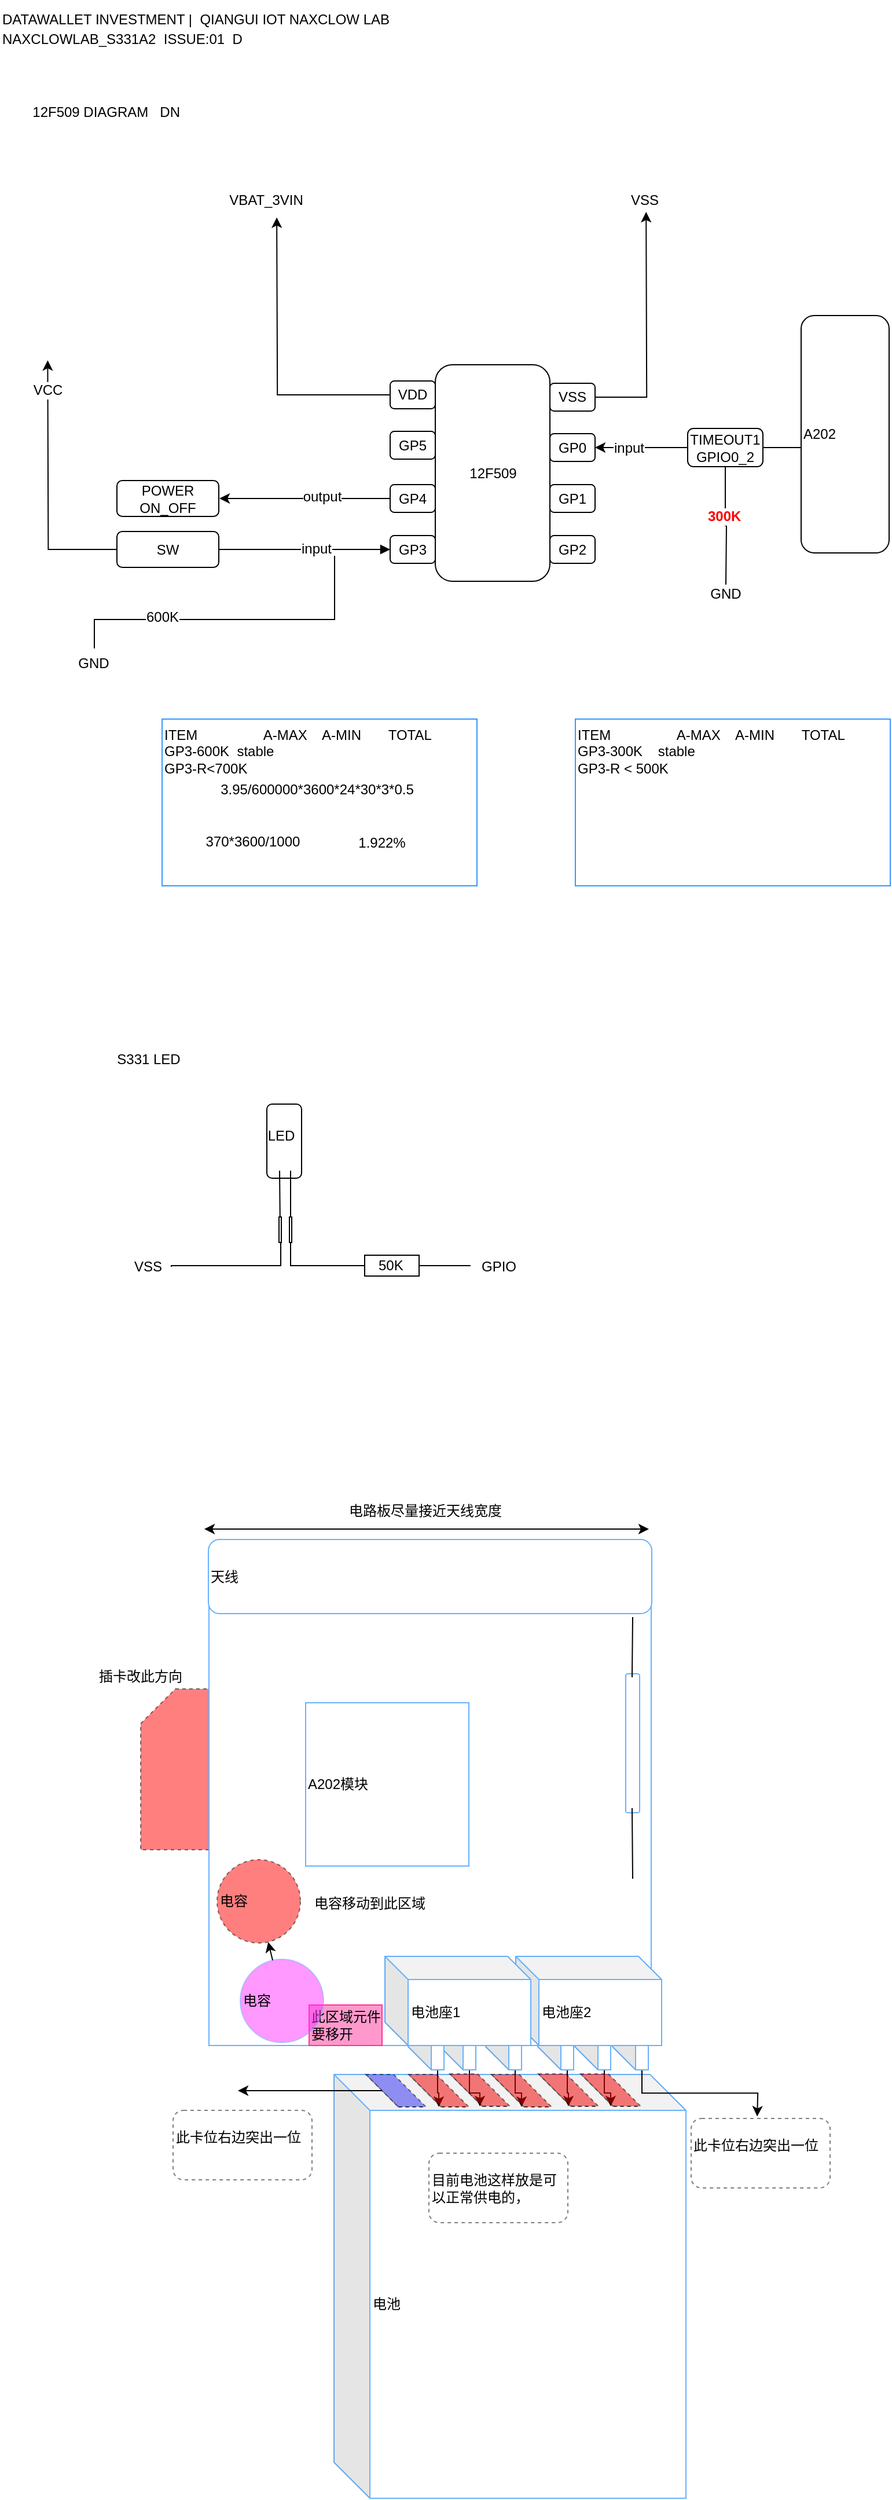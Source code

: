 <mxfile version="10.6.5" type="github"><diagram id="NPV2oDqq05w-u9intcN8" name="12f509diagramblock"><mxGraphModel dx="2170" dy="1278" grid="0" gridSize="10" guides="1" tooltips="1" connect="1" arrows="1" fold="1" page="1" pageScale="1" pageWidth="827" pageHeight="2400" math="0" shadow="0"><root><mxCell id="0"/><mxCell id="1" parent="0"/><mxCell id="7EI73FPIn31tIyxDaneZ-109" value="" style="shape=card;whiteSpace=wrap;html=1;dashed=1;strokeColor=#000000;fillColor=#FF0000;opacity=50;align=left;" parent="1" vertex="1"><mxGeometry x="138.5" y="1465.5" width="80" height="139" as="geometry"/></mxCell><mxCell id="7EI73FPIn31tIyxDaneZ-85" value="电池" style="shape=cube;whiteSpace=wrap;html=1;boundedLbl=1;backgroundOutline=1;darkOpacity=0.05;darkOpacity2=0.1;strokeColor=#66B2FF;fillColor=#FFFFFF;align=left;size=31;" parent="1" vertex="1"><mxGeometry x="305.5" y="1798.5" width="304" height="366" as="geometry"/></mxCell><mxCell id="7EI73FPIn31tIyxDaneZ-122" style="edgeStyle=orthogonalEdgeStyle;rounded=0;orthogonalLoop=1;jettySize=auto;html=1;exitX=0;exitY=0;exitDx=25.5;exitDy=42;exitPerimeter=0;" parent="1" source="7EI73FPIn31tIyxDaneZ-100" target="7EI73FPIn31tIyxDaneZ-115" edge="1"><mxGeometry relative="1" as="geometry"/></mxCell><mxCell id="7EI73FPIn31tIyxDaneZ-100" value="" style="shape=cube;whiteSpace=wrap;html=1;boundedLbl=1;backgroundOutline=1;darkOpacity=0.05;darkOpacity2=0.1;strokeColor=#66B2FF;fillColor=#FFFFFF;align=left;" parent="1" vertex="1"><mxGeometry x="436.5" y="1752.5" width="31" height="42" as="geometry"/></mxCell><mxCell id="7EI73FPIn31tIyxDaneZ-123" style="edgeStyle=orthogonalEdgeStyle;rounded=0;orthogonalLoop=1;jettySize=auto;html=1;exitX=0;exitY=0;exitDx=25.5;exitDy=42;exitPerimeter=0;" parent="1" source="7EI73FPIn31tIyxDaneZ-98" target="7EI73FPIn31tIyxDaneZ-116" edge="1"><mxGeometry relative="1" as="geometry"/></mxCell><mxCell id="7EI73FPIn31tIyxDaneZ-98" value="" style="shape=cube;whiteSpace=wrap;html=1;boundedLbl=1;backgroundOutline=1;darkOpacity=0.05;darkOpacity2=0.1;strokeColor=#66B2FF;fillColor=#FFFFFF;align=left;" parent="1" vertex="1"><mxGeometry x="397" y="1752.5" width="31" height="42" as="geometry"/></mxCell><mxCell id="7EI73FPIn31tIyxDaneZ-124" style="edgeStyle=orthogonalEdgeStyle;rounded=0;orthogonalLoop=1;jettySize=auto;html=1;exitX=0;exitY=0;exitDx=25.5;exitDy=42;exitPerimeter=0;" parent="1" source="7EI73FPIn31tIyxDaneZ-97" target="7EI73FPIn31tIyxDaneZ-117" edge="1"><mxGeometry relative="1" as="geometry"/></mxCell><mxCell id="7EI73FPIn31tIyxDaneZ-97" value="" style="shape=cube;whiteSpace=wrap;html=1;boundedLbl=1;backgroundOutline=1;darkOpacity=0.05;darkOpacity2=0.1;strokeColor=#66B2FF;fillColor=#FFFFFF;align=left;" parent="1" vertex="1"><mxGeometry x="369.5" y="1752.5" width="31" height="42" as="geometry"/></mxCell><mxCell id="7EI73FPIn31tIyxDaneZ-125" style="edgeStyle=orthogonalEdgeStyle;rounded=0;orthogonalLoop=1;jettySize=auto;html=1;exitX=0;exitY=0;exitDx=25.5;exitDy=42;exitPerimeter=0;" parent="1" source="7EI73FPIn31tIyxDaneZ-101" edge="1"><mxGeometry relative="1" as="geometry"><mxPoint x="671.071" y="1834.786" as="targetPoint"/></mxGeometry></mxCell><mxCell id="7EI73FPIn31tIyxDaneZ-101" value="" style="shape=cube;whiteSpace=wrap;html=1;boundedLbl=1;backgroundOutline=1;darkOpacity=0.05;darkOpacity2=0.1;strokeColor=#66B2FF;fillColor=#FFFFFF;align=left;" parent="1" vertex="1"><mxGeometry x="546" y="1752.5" width="31" height="42" as="geometry"/></mxCell><mxCell id="7EI73FPIn31tIyxDaneZ-120" style="edgeStyle=orthogonalEdgeStyle;rounded=0;orthogonalLoop=1;jettySize=auto;html=1;exitX=0;exitY=0;exitDx=25.5;exitDy=42;exitPerimeter=0;" parent="1" source="7EI73FPIn31tIyxDaneZ-102" target="7EI73FPIn31tIyxDaneZ-113" edge="1"><mxGeometry relative="1" as="geometry"/></mxCell><mxCell id="7EI73FPIn31tIyxDaneZ-102" value="" style="shape=cube;whiteSpace=wrap;html=1;boundedLbl=1;backgroundOutline=1;darkOpacity=0.05;darkOpacity2=0.1;strokeColor=#66B2FF;fillColor=#FFFFFF;align=left;" parent="1" vertex="1"><mxGeometry x="513.5" y="1752.5" width="31" height="42" as="geometry"/></mxCell><mxCell id="7EI73FPIn31tIyxDaneZ-121" style="edgeStyle=orthogonalEdgeStyle;rounded=0;orthogonalLoop=1;jettySize=auto;html=1;exitX=0;exitY=0;exitDx=25.5;exitDy=42;exitPerimeter=0;" parent="1" source="7EI73FPIn31tIyxDaneZ-103" target="7EI73FPIn31tIyxDaneZ-114" edge="1"><mxGeometry relative="1" as="geometry"/></mxCell><mxCell id="7EI73FPIn31tIyxDaneZ-103" value="" style="shape=cube;whiteSpace=wrap;html=1;boundedLbl=1;backgroundOutline=1;darkOpacity=0.05;darkOpacity2=0.1;strokeColor=#66B2FF;fillColor=#FFFFFF;align=left;" parent="1" vertex="1"><mxGeometry x="481.5" y="1752.5" width="31" height="42" as="geometry"/></mxCell><mxCell id="7EI73FPIn31tIyxDaneZ-82" value="" style="whiteSpace=wrap;html=1;aspect=fixed;strokeColor=#66B2FF;fillColor=#FFFFFF;align=left;" parent="1" vertex="1"><mxGeometry x="197.5" y="1391.5" width="382" height="382" as="geometry"/></mxCell><mxCell id="7EI73FPIn31tIyxDaneZ-94" value="此区域元件要移开" style="rounded=0;whiteSpace=wrap;html=1;strokeColor=#FF3399;fillColor=#FF99CC;align=left;" parent="1" vertex="1"><mxGeometry x="284" y="1738.5" width="63" height="35" as="geometry"/></mxCell><mxCell id="5WTXFJCiFJjkUuX3-Zvz-34" value="DATAWALLET INVESTMENT |&amp;nbsp; QIANGUI IOT NAXCLOW LAB" style="text;html=1;strokeColor=none;fillColor=none;align=left;verticalAlign=middle;whiteSpace=wrap;rounded=0;fontColor=#000000;" parent="1" vertex="1"><mxGeometry x="17" y="7.5" width="396" height="32" as="geometry"/></mxCell><mxCell id="5WTXFJCiFJjkUuX3-Zvz-35" value="NAXCLOWLAB_S331A2&amp;nbsp; ISSUE:01&amp;nbsp; D" style="text;html=1;strokeColor=none;fillColor=none;align=left;verticalAlign=middle;whiteSpace=wrap;rounded=0;fontColor=#000000;" parent="1" vertex="1"><mxGeometry x="17" y="31.5" width="389" height="19" as="geometry"/></mxCell><mxCell id="5WTXFJCiFJjkUuX3-Zvz-38" value="12F509 DIAGRAM&amp;nbsp; &amp;nbsp;DN&amp;nbsp;" style="text;html=1;strokeColor=none;fillColor=none;align=center;verticalAlign=middle;whiteSpace=wrap;rounded=0;fontColor=#000000;" parent="1" vertex="1"><mxGeometry x="42" y="95.5" width="137" height="16" as="geometry"/></mxCell><mxCell id="5WTXFJCiFJjkUuX3-Zvz-41" style="edgeStyle=orthogonalEdgeStyle;rounded=0;orthogonalLoop=1;jettySize=auto;html=1;startArrow=none;startFill=0;endArrow=none;endFill=0;fontColor=#000000;" parent="1" edge="1"><mxGeometry relative="1" as="geometry"><mxPoint x="98.5" y="567" as="targetPoint"/><Array as="points"><mxPoint x="306" y="542"/><mxPoint x="98" y="542"/></Array><mxPoint x="306" y="487" as="sourcePoint"/></mxGeometry></mxCell><mxCell id="RaFy2suvLOjFDTqA63Ys-6" value="600K" style="text;html=1;resizable=0;points=[];align=center;verticalAlign=middle;labelBackgroundColor=#ffffff;" vertex="1" connectable="0" parent="5WTXFJCiFJjkUuX3-Zvz-41"><mxGeometry x="-0.403" y="-3" relative="1" as="geometry"><mxPoint x="-118" y="1" as="offset"/></mxGeometry></mxCell><mxCell id="5WTXFJCiFJjkUuX3-Zvz-43" value="GND" style="text;html=1;strokeColor=none;fillColor=none;align=center;verticalAlign=middle;whiteSpace=wrap;rounded=0;fontColor=#000000;" parent="1" vertex="1"><mxGeometry x="78" y="569.5" width="40" height="20" as="geometry"/></mxCell><mxCell id="5WTXFJCiFJjkUuX3-Zvz-50" style="edgeStyle=orthogonalEdgeStyle;rounded=0;orthogonalLoop=1;jettySize=auto;html=1;exitX=1;exitY=0.5;exitDx=0;exitDy=0;startArrow=none;startFill=0;endArrow=none;endFill=0;fontColor=#000000;" parent="1" source="5WTXFJCiFJjkUuX3-Zvz-25" edge="1"><mxGeometry relative="1" as="geometry"><mxPoint x="746.077" y="394" as="targetPoint"/></mxGeometry></mxCell><mxCell id="5WTXFJCiFJjkUuX3-Zvz-77" value="A202" style="rounded=1;whiteSpace=wrap;html=1;strokeColor=#000000;fillColor=#ffffff;fontColor=#000000;align=left;" parent="1" vertex="1"><mxGeometry x="709" y="279.5" width="76" height="205" as="geometry"/></mxCell><mxCell id="5WTXFJCiFJjkUuX3-Zvz-11" value="" style="group" parent="1" vertex="1" connectable="0"><mxGeometry x="354" y="322" width="177" height="187" as="geometry"/></mxCell><mxCell id="5WTXFJCiFJjkUuX3-Zvz-1" value="" style="rounded=1;whiteSpace=wrap;html=1;" parent="5WTXFJCiFJjkUuX3-Zvz-11" vertex="1"><mxGeometry x="39" width="99" height="187" as="geometry"/></mxCell><mxCell id="5WTXFJCiFJjkUuX3-Zvz-2" value="12F509" style="text;html=1;strokeColor=none;fillColor=none;align=center;verticalAlign=middle;whiteSpace=wrap;rounded=0;" parent="5WTXFJCiFJjkUuX3-Zvz-11" vertex="1"><mxGeometry x="68.5" y="83.5" width="40" height="20" as="geometry"/></mxCell><mxCell id="5WTXFJCiFJjkUuX3-Zvz-3" value="VSS" style="rounded=1;whiteSpace=wrap;html=1;" parent="5WTXFJCiFJjkUuX3-Zvz-11" vertex="1"><mxGeometry x="138" y="16" width="39" height="24" as="geometry"/></mxCell><mxCell id="5WTXFJCiFJjkUuX3-Zvz-4" value="VDD" style="rounded=1;whiteSpace=wrap;html=1;" parent="5WTXFJCiFJjkUuX3-Zvz-11" vertex="1"><mxGeometry y="14" width="39" height="24" as="geometry"/></mxCell><mxCell id="5WTXFJCiFJjkUuX3-Zvz-5" value="GP0" style="rounded=1;whiteSpace=wrap;html=1;" parent="5WTXFJCiFJjkUuX3-Zvz-11" vertex="1"><mxGeometry x="138" y="59.5" width="39" height="24" as="geometry"/></mxCell><mxCell id="5WTXFJCiFJjkUuX3-Zvz-6" value="GP1" style="rounded=1;whiteSpace=wrap;html=1;" parent="5WTXFJCiFJjkUuX3-Zvz-11" vertex="1"><mxGeometry x="138" y="103.5" width="39" height="24" as="geometry"/></mxCell><mxCell id="5WTXFJCiFJjkUuX3-Zvz-7" value="GP2" style="rounded=1;whiteSpace=wrap;html=1;" parent="5WTXFJCiFJjkUuX3-Zvz-11" vertex="1"><mxGeometry x="138" y="147.5" width="39" height="24" as="geometry"/></mxCell><mxCell id="5WTXFJCiFJjkUuX3-Zvz-8" value="GP5" style="rounded=1;whiteSpace=wrap;html=1;" parent="5WTXFJCiFJjkUuX3-Zvz-11" vertex="1"><mxGeometry y="57.5" width="39" height="24" as="geometry"/></mxCell><mxCell id="5WTXFJCiFJjkUuX3-Zvz-9" value="GP4" style="rounded=1;whiteSpace=wrap;html=1;" parent="5WTXFJCiFJjkUuX3-Zvz-11" vertex="1"><mxGeometry y="103.5" width="39" height="24" as="geometry"/></mxCell><mxCell id="5WTXFJCiFJjkUuX3-Zvz-10" value="GP3" style="rounded=1;whiteSpace=wrap;html=1;" parent="5WTXFJCiFJjkUuX3-Zvz-11" vertex="1"><mxGeometry y="147.5" width="39" height="24" as="geometry"/></mxCell><mxCell id="5WTXFJCiFJjkUuX3-Zvz-13" style="edgeStyle=orthogonalEdgeStyle;rounded=0;orthogonalLoop=1;jettySize=auto;html=1;exitX=0;exitY=0.5;exitDx=0;exitDy=0;startArrow=block;startFill=1;endArrow=none;endFill=0;" parent="1" source="5WTXFJCiFJjkUuX3-Zvz-10" edge="1"><mxGeometry relative="1" as="geometry"><mxPoint x="206.53" y="481.5" as="targetPoint"/></mxGeometry></mxCell><mxCell id="RaFy2suvLOjFDTqA63Ys-8" value="input" style="text;html=1;resizable=0;points=[];align=center;verticalAlign=middle;labelBackgroundColor=#ffffff;" vertex="1" connectable="0" parent="5WTXFJCiFJjkUuX3-Zvz-13"><mxGeometry x="0.005" y="-10" relative="1" as="geometry"><mxPoint x="10" y="9" as="offset"/></mxGeometry></mxCell><mxCell id="5WTXFJCiFJjkUuX3-Zvz-14" style="edgeStyle=orthogonalEdgeStyle;rounded=0;orthogonalLoop=1;jettySize=auto;html=1;exitX=0;exitY=0.5;exitDx=0;exitDy=0;" parent="1" source="5WTXFJCiFJjkUuX3-Zvz-9" edge="1"><mxGeometry relative="1" as="geometry"><mxPoint x="206.53" y="437.5" as="targetPoint"/></mxGeometry></mxCell><mxCell id="RaFy2suvLOjFDTqA63Ys-7" value="output" style="text;html=1;resizable=0;points=[];align=center;verticalAlign=middle;labelBackgroundColor=#ffffff;" vertex="1" connectable="0" parent="5WTXFJCiFJjkUuX3-Zvz-14"><mxGeometry x="0.005" y="-15" relative="1" as="geometry"><mxPoint x="15" y="13" as="offset"/></mxGeometry></mxCell><mxCell id="5WTXFJCiFJjkUuX3-Zvz-16" value="POWER ON_OFF" style="rounded=1;whiteSpace=wrap;html=1;" parent="1" vertex="1"><mxGeometry x="118" y="422" width="88" height="31" as="geometry"/></mxCell><mxCell id="RaFy2suvLOjFDTqA63Ys-4" style="edgeStyle=orthogonalEdgeStyle;rounded=0;orthogonalLoop=1;jettySize=auto;html=1;exitX=0;exitY=0.5;exitDx=0;exitDy=0;" edge="1" parent="1" source="5WTXFJCiFJjkUuX3-Zvz-17"><mxGeometry relative="1" as="geometry"><mxPoint x="58.18" y="318.106" as="targetPoint"/></mxGeometry></mxCell><mxCell id="RaFy2suvLOjFDTqA63Ys-5" value="VCC" style="text;html=1;resizable=0;points=[];align=center;verticalAlign=middle;labelBackgroundColor=#ffffff;" vertex="1" connectable="0" parent="RaFy2suvLOjFDTqA63Ys-4"><mxGeometry x="0.773" y="1" relative="1" as="geometry"><mxPoint as="offset"/></mxGeometry></mxCell><mxCell id="5WTXFJCiFJjkUuX3-Zvz-17" value="SW" style="rounded=1;whiteSpace=wrap;html=1;" parent="1" vertex="1"><mxGeometry x="118" y="466" width="88" height="31" as="geometry"/></mxCell><mxCell id="5WTXFJCiFJjkUuX3-Zvz-18" style="edgeStyle=orthogonalEdgeStyle;rounded=0;orthogonalLoop=1;jettySize=auto;html=1;exitX=0;exitY=0.5;exitDx=0;exitDy=0;" parent="1" source="5WTXFJCiFJjkUuX3-Zvz-4" edge="1"><mxGeometry relative="1" as="geometry"><mxPoint x="256.054" y="194.789" as="targetPoint"/></mxGeometry></mxCell><mxCell id="5WTXFJCiFJjkUuX3-Zvz-19" style="edgeStyle=orthogonalEdgeStyle;rounded=0;orthogonalLoop=1;jettySize=auto;html=1;exitX=1;exitY=0.5;exitDx=0;exitDy=0;" parent="1" source="5WTXFJCiFJjkUuX3-Zvz-3" edge="1"><mxGeometry relative="1" as="geometry"><mxPoint x="575.101" y="190.027" as="targetPoint"/></mxGeometry></mxCell><mxCell id="5WTXFJCiFJjkUuX3-Zvz-20" value="VBAT_3VIN" style="text;html=1;strokeColor=none;fillColor=none;align=center;verticalAlign=middle;whiteSpace=wrap;rounded=0;" parent="1" vertex="1"><mxGeometry x="227" y="169.5" width="40" height="20" as="geometry"/></mxCell><mxCell id="5WTXFJCiFJjkUuX3-Zvz-23" value="VSS" style="text;html=1;strokeColor=none;fillColor=none;align=center;verticalAlign=middle;whiteSpace=wrap;rounded=0;" parent="1" vertex="1"><mxGeometry x="554" y="169.5" width="40" height="20" as="geometry"/></mxCell><mxCell id="5WTXFJCiFJjkUuX3-Zvz-27" style="edgeStyle=orthogonalEdgeStyle;rounded=0;orthogonalLoop=1;jettySize=auto;html=1;exitX=0.5;exitY=1;exitDx=0;exitDy=0;startArrow=none;startFill=0;endArrow=none;endFill=0;" parent="1" source="5WTXFJCiFJjkUuX3-Zvz-25" edge="1"><mxGeometry relative="1" as="geometry"><mxPoint x="644" y="511.932" as="targetPoint"/></mxGeometry></mxCell><mxCell id="5WTXFJCiFJjkUuX3-Zvz-28" value="300K&amp;nbsp;" style="text;html=1;resizable=0;points=[];align=center;verticalAlign=middle;labelBackgroundColor=#ffffff;fontColor=#FF0000;fontStyle=1" parent="5WTXFJCiFJjkUuX3-Zvz-27" vertex="1" connectable="0"><mxGeometry x="0.291" relative="1" as="geometry"><mxPoint x="-0.5" y="-22.5" as="offset"/></mxGeometry></mxCell><mxCell id="5WTXFJCiFJjkUuX3-Zvz-25" value="TIMEOUT1&lt;br&gt;GPIO0_2&lt;br&gt;" style="rounded=1;whiteSpace=wrap;html=1;" parent="1" vertex="1"><mxGeometry x="611" y="377" width="65" height="33" as="geometry"/></mxCell><mxCell id="5WTXFJCiFJjkUuX3-Zvz-26" value="" style="edgeStyle=orthogonalEdgeStyle;rounded=0;orthogonalLoop=1;jettySize=auto;html=1;startArrow=classic;startFill=1;endArrow=none;endFill=0;" parent="1" source="5WTXFJCiFJjkUuX3-Zvz-5" target="5WTXFJCiFJjkUuX3-Zvz-25" edge="1"><mxGeometry relative="1" as="geometry"/></mxCell><mxCell id="RaFy2suvLOjFDTqA63Ys-9" value="input" style="text;html=1;resizable=0;points=[];align=center;verticalAlign=middle;labelBackgroundColor=#ffffff;" vertex="1" connectable="0" parent="5WTXFJCiFJjkUuX3-Zvz-26"><mxGeometry x="-0.274" relative="1" as="geometry"><mxPoint as="offset"/></mxGeometry></mxCell><mxCell id="5WTXFJCiFJjkUuX3-Zvz-29" value="GND" style="text;html=1;strokeColor=none;fillColor=none;align=center;verticalAlign=middle;whiteSpace=wrap;rounded=0;fontColor=#000000;" parent="1" vertex="1"><mxGeometry x="624" y="509.5" width="40" height="20" as="geometry"/></mxCell><mxCell id="7EI73FPIn31tIyxDaneZ-74" value="ITEM&amp;nbsp; &amp;nbsp; &amp;nbsp; &amp;nbsp; &amp;nbsp; &amp;nbsp; &amp;nbsp; &amp;nbsp; &amp;nbsp;A-MAX&amp;nbsp; &amp;nbsp; A-MIN&amp;nbsp; &amp;nbsp; &amp;nbsp; &amp;nbsp;TOTAL&amp;nbsp; &amp;nbsp;&lt;br&gt;GP3-600K&amp;nbsp; stable&lt;br&gt;GP3-R&amp;lt;700K&amp;nbsp; &amp;nbsp; &amp;nbsp; &amp;nbsp; &amp;nbsp;&amp;nbsp;&lt;br&gt;" style="rounded=0;whiteSpace=wrap;html=1;align=left;verticalAlign=top;strokeColor=#3399FF;" parent="1" vertex="1"><mxGeometry x="157" y="628" width="272" height="144" as="geometry"/></mxCell><mxCell id="7EI73FPIn31tIyxDaneZ-75" value="ITEM&amp;nbsp; &amp;nbsp; &amp;nbsp; &amp;nbsp; &amp;nbsp; &amp;nbsp; &amp;nbsp; &amp;nbsp; &amp;nbsp;A-MAX&amp;nbsp; &amp;nbsp; A-MIN&amp;nbsp; &amp;nbsp; &amp;nbsp; &amp;nbsp;TOTAL&amp;nbsp; &amp;nbsp;&lt;br&gt;GP3-300K&amp;nbsp; &amp;nbsp; stable&lt;br&gt;GP3-R &amp;lt; 500K&amp;nbsp; &amp;nbsp; &amp;nbsp; &amp;nbsp;&lt;br&gt;" style="rounded=0;whiteSpace=wrap;html=1;align=left;verticalAlign=top;fillColor=#FFFFFF;strokeColor=#3399FF;" parent="1" vertex="1"><mxGeometry x="514" y="628" width="272" height="144" as="geometry"/></mxCell><mxCell id="7EI73FPIn31tIyxDaneZ-81" value="天线" style="rounded=1;whiteSpace=wrap;html=1;strokeColor=#66B2FF;fillColor=#FFFFFF;align=left;" parent="1" vertex="1"><mxGeometry x="197" y="1336.5" width="383" height="64" as="geometry"/></mxCell><mxCell id="7EI73FPIn31tIyxDaneZ-83" value="A202模块" style="whiteSpace=wrap;html=1;aspect=fixed;strokeColor=#66B2FF;fillColor=#FFFFFF;align=left;" parent="1" vertex="1"><mxGeometry x="281" y="1477.5" width="141" height="141" as="geometry"/></mxCell><mxCell id="7EI73FPIn31tIyxDaneZ-84" value="电容" style="ellipse;whiteSpace=wrap;html=1;aspect=fixed;strokeColor=#66B2FF;fillColor=#FF33FF;align=left;opacity=50;" parent="1" vertex="1"><mxGeometry x="224.5" y="1699" width="72" height="72" as="geometry"/></mxCell><mxCell id="7EI73FPIn31tIyxDaneZ-87" value="电池座2" style="shape=cube;whiteSpace=wrap;html=1;boundedLbl=1;backgroundOutline=1;darkOpacity=0.05;darkOpacity2=0.1;strokeColor=#66B2FF;fillColor=#FFFFFF;align=left;" parent="1" vertex="1"><mxGeometry x="462.5" y="1696.5" width="126" height="77" as="geometry"/></mxCell><mxCell id="7EI73FPIn31tIyxDaneZ-86" value="电池座1" style="shape=cube;whiteSpace=wrap;html=1;boundedLbl=1;backgroundOutline=1;darkOpacity=0.05;darkOpacity2=0.1;strokeColor=#66B2FF;fillColor=#FFFFFF;align=left;" parent="1" vertex="1"><mxGeometry x="349.5" y="1696.5" width="126" height="77" as="geometry"/></mxCell><mxCell id="7EI73FPIn31tIyxDaneZ-89" value="" style="rounded=1;whiteSpace=wrap;html=1;strokeColor=#66B2FF;fillColor=#FFFFFF;align=left;rotation=90;" parent="1" vertex="1"><mxGeometry x="503.5" y="1506.5" width="120" height="12" as="geometry"/></mxCell><mxCell id="7EI73FPIn31tIyxDaneZ-92" value="" style="endArrow=none;html=1;" parent="1" edge="1"><mxGeometry width="50" height="50" relative="1" as="geometry"><mxPoint x="563.5" y="1629.5" as="sourcePoint"/><mxPoint x="563" y="1568.5" as="targetPoint"/></mxGeometry></mxCell><mxCell id="7EI73FPIn31tIyxDaneZ-93" value="" style="endArrow=none;html=1;" parent="1" edge="1"><mxGeometry width="50" height="50" relative="1" as="geometry"><mxPoint x="563" y="1455.5" as="sourcePoint"/><mxPoint x="563.5" y="1403.5" as="targetPoint"/></mxGeometry></mxCell><mxCell id="7EI73FPIn31tIyxDaneZ-95" value="" style="endArrow=classic;startArrow=classic;html=1;" parent="1" edge="1"><mxGeometry width="50" height="50" relative="1" as="geometry"><mxPoint x="193.5" y="1327.5" as="sourcePoint"/><mxPoint x="577.5" y="1327.5" as="targetPoint"/></mxGeometry></mxCell><mxCell id="7EI73FPIn31tIyxDaneZ-96" value="电路板尽量接近天线宽度" style="text;html=1;strokeColor=none;fillColor=none;align=center;verticalAlign=middle;whiteSpace=wrap;rounded=0;" parent="1" vertex="1"><mxGeometry x="305.5" y="1303" width="157" height="18" as="geometry"/></mxCell><mxCell id="7EI73FPIn31tIyxDaneZ-105" value="电容" style="ellipse;whiteSpace=wrap;html=1;aspect=fixed;strokeColor=#000000;fillColor=#FF0000;align=left;opacity=50;dashed=1;" parent="1" vertex="1"><mxGeometry x="204.5" y="1613" width="72" height="72" as="geometry"/></mxCell><mxCell id="7EI73FPIn31tIyxDaneZ-106" value="" style="endArrow=classic;html=1;" parent="1" source="7EI73FPIn31tIyxDaneZ-84" target="7EI73FPIn31tIyxDaneZ-105" edge="1"><mxGeometry width="50" height="50" relative="1" as="geometry"><mxPoint x="227.5" y="1722.5" as="sourcePoint"/><mxPoint x="277.5" y="1672.5" as="targetPoint"/></mxGeometry></mxCell><mxCell id="7EI73FPIn31tIyxDaneZ-107" value="电容移动到此区域" style="text;html=1;strokeColor=none;fillColor=none;align=center;verticalAlign=middle;whiteSpace=wrap;rounded=0;dashed=1;opacity=50;" parent="1" vertex="1"><mxGeometry x="273.5" y="1639.5" width="125" height="22" as="geometry"/></mxCell><mxCell id="7EI73FPIn31tIyxDaneZ-110" value="插卡改此方向" style="text;html=1;strokeColor=none;fillColor=none;align=center;verticalAlign=middle;whiteSpace=wrap;rounded=0;dashed=1;opacity=50;" parent="1" vertex="1"><mxGeometry x="76" y="1443.5" width="125" height="22" as="geometry"/></mxCell><mxCell id="7EI73FPIn31tIyxDaneZ-113" value="" style="shape=cube;whiteSpace=wrap;html=1;boundedLbl=1;backgroundOutline=1;darkOpacity=0.05;darkOpacity2=0.1;dashed=1;strokeColor=#000000;fillColor=#FF0000;opacity=50;align=left;size=79;" parent="1" vertex="1"><mxGeometry x="518.5" y="1798" width="52" height="28" as="geometry"/></mxCell><mxCell id="7EI73FPIn31tIyxDaneZ-114" value="" style="shape=cube;whiteSpace=wrap;html=1;boundedLbl=1;backgroundOutline=1;darkOpacity=0.05;darkOpacity2=0.1;dashed=1;strokeColor=#000000;fillColor=#FF0000;opacity=50;align=left;size=79;" parent="1" vertex="1"><mxGeometry x="482" y="1798" width="52" height="28" as="geometry"/></mxCell><mxCell id="7EI73FPIn31tIyxDaneZ-115" value="" style="shape=cube;whiteSpace=wrap;html=1;boundedLbl=1;backgroundOutline=1;darkOpacity=0.05;darkOpacity2=0.1;dashed=1;strokeColor=#000000;fillColor=#FF0000;opacity=50;align=left;size=79;" parent="1" vertex="1"><mxGeometry x="441.5" y="1798.5" width="52" height="28" as="geometry"/></mxCell><mxCell id="7EI73FPIn31tIyxDaneZ-116" value="" style="shape=cube;whiteSpace=wrap;html=1;boundedLbl=1;backgroundOutline=1;darkOpacity=0.05;darkOpacity2=0.1;dashed=1;strokeColor=#000000;fillColor=#FF0000;opacity=50;align=left;size=79;" parent="1" vertex="1"><mxGeometry x="405.5" y="1798" width="52" height="28" as="geometry"/></mxCell><mxCell id="7EI73FPIn31tIyxDaneZ-117" value="" style="shape=cube;whiteSpace=wrap;html=1;boundedLbl=1;backgroundOutline=1;darkOpacity=0.05;darkOpacity2=0.1;dashed=1;strokeColor=#000000;fillColor=#FF0000;opacity=50;align=left;size=79;" parent="1" vertex="1"><mxGeometry x="370" y="1798.5" width="52" height="28" as="geometry"/></mxCell><mxCell id="7EI73FPIn31tIyxDaneZ-127" style="edgeStyle=orthogonalEdgeStyle;rounded=0;orthogonalLoop=1;jettySize=auto;html=1;exitX=0;exitY=0;exitDx=14;exitDy=14;exitPerimeter=0;" parent="1" source="7EI73FPIn31tIyxDaneZ-118" edge="1"><mxGeometry relative="1" as="geometry"><mxPoint x="222.5" y="1812.5" as="targetPoint"/></mxGeometry></mxCell><mxCell id="7EI73FPIn31tIyxDaneZ-118" value="" style="shape=cube;whiteSpace=wrap;html=1;boundedLbl=1;backgroundOutline=1;darkOpacity=0.05;darkOpacity2=0.1;dashed=1;strokeColor=#000000;fillColor=#3333FF;opacity=50;align=left;size=79;" parent="1" vertex="1"><mxGeometry x="333" y="1798.5" width="52" height="28" as="geometry"/></mxCell><mxCell id="7EI73FPIn31tIyxDaneZ-119" value="目前电池这样放是可以正常供电的，" style="rounded=1;whiteSpace=wrap;html=1;dashed=1;strokeColor=#000000;fillColor=#FFFFFF;opacity=50;align=left;" parent="1" vertex="1"><mxGeometry x="387.5" y="1866.5" width="120" height="60" as="geometry"/></mxCell><mxCell id="7EI73FPIn31tIyxDaneZ-126" value="此卡位右边突出一位&lt;br&gt;&lt;br&gt;" style="rounded=1;whiteSpace=wrap;html=1;dashed=1;strokeColor=#000000;fillColor=#FFFFFF;opacity=50;align=left;" parent="1" vertex="1"><mxGeometry x="614" y="1836.5" width="120" height="60" as="geometry"/></mxCell><mxCell id="7EI73FPIn31tIyxDaneZ-128" value="此卡位右边突出一位&lt;br&gt;&lt;br&gt;" style="rounded=1;whiteSpace=wrap;html=1;dashed=1;strokeColor=#000000;fillColor=#FFFFFF;opacity=50;align=left;" parent="1" vertex="1"><mxGeometry x="166.5" y="1829.5" width="120" height="60" as="geometry"/></mxCell><mxCell id="RaFy2suvLOjFDTqA63Ys-3" value="" style="group" vertex="1" connectable="0" parent="1"><mxGeometry x="189" y="677.5" width="204" height="67.5" as="geometry"/></mxCell><mxCell id="lP-U77LXRY3G6laFUX5f-1" value="3.95/600000*3600*24*30*3*0.5" style="text;html=1;strokeColor=none;fillColor=none;align=center;verticalAlign=middle;whiteSpace=wrap;rounded=0;" vertex="1" parent="RaFy2suvLOjFDTqA63Ys-3"><mxGeometry width="204" height="22" as="geometry"/></mxCell><mxCell id="lP-U77LXRY3G6laFUX5f-6" value="370*3600/1000" style="text;html=1;strokeColor=none;fillColor=none;align=center;verticalAlign=middle;whiteSpace=wrap;rounded=0;" vertex="1" parent="RaFy2suvLOjFDTqA63Ys-3"><mxGeometry y="47.5" width="93" height="17" as="geometry"/></mxCell><mxCell id="lP-U77LXRY3G6laFUX5f-7" value="1.922%" style="text;html=1;strokeColor=none;fillColor=none;align=center;verticalAlign=middle;whiteSpace=wrap;rounded=0;" vertex="1" parent="RaFy2suvLOjFDTqA63Ys-3"><mxGeometry x="138" y="47.5" width="40" height="20" as="geometry"/></mxCell><mxCell id="RaFy2suvLOjFDTqA63Ys-11" value="" style="rounded=1;whiteSpace=wrap;html=1;align=left;" vertex="1" parent="1"><mxGeometry x="247.5" y="960.5" width="30" height="64" as="geometry"/></mxCell><mxCell id="RaFy2suvLOjFDTqA63Ys-13" value="" style="endArrow=none;html=1;" edge="1" parent="1"><mxGeometry width="50" height="50" relative="1" as="geometry"><mxPoint x="258.892" y="1058" as="sourcePoint"/><mxPoint x="258.5" y="1018" as="targetPoint"/></mxGeometry></mxCell><mxCell id="RaFy2suvLOjFDTqA63Ys-14" value="" style="endArrow=none;html=1;" edge="1" parent="1"><mxGeometry width="50" height="50" relative="1" as="geometry"><mxPoint x="268" y="1068" as="sourcePoint"/><mxPoint x="268" y="1018" as="targetPoint"/></mxGeometry></mxCell><mxCell id="RaFy2suvLOjFDTqA63Ys-15" value="LED" style="text;html=1;strokeColor=none;fillColor=none;align=center;verticalAlign=middle;whiteSpace=wrap;rounded=0;" vertex="1" parent="1"><mxGeometry x="240" y="978" width="40" height="20" as="geometry"/></mxCell><mxCell id="RaFy2suvLOjFDTqA63Ys-16" value="S331 LED" style="text;html=1;strokeColor=none;fillColor=none;align=center;verticalAlign=middle;whiteSpace=wrap;rounded=0;fontColor=#000000;" vertex="1" parent="1"><mxGeometry x="76.5" y="913.5" width="137" height="16" as="geometry"/></mxCell><mxCell id="RaFy2suvLOjFDTqA63Ys-23" style="edgeStyle=orthogonalEdgeStyle;rounded=0;orthogonalLoop=1;jettySize=auto;html=1;exitX=0.5;exitY=1;exitDx=0;exitDy=0;entryX=0;entryY=0.5;entryDx=0;entryDy=0;endArrow=none;endFill=0;" edge="1" parent="1" source="RaFy2suvLOjFDTqA63Ys-19" target="RaFy2suvLOjFDTqA63Ys-21"><mxGeometry relative="1" as="geometry"/></mxCell><mxCell id="RaFy2suvLOjFDTqA63Ys-19" value="" style="rounded=0;whiteSpace=wrap;html=1;align=left;strokeColor=#000000;" vertex="1" parent="1"><mxGeometry x="267" y="1058" width="2" height="22" as="geometry"/></mxCell><mxCell id="RaFy2suvLOjFDTqA63Ys-25" style="edgeStyle=orthogonalEdgeStyle;rounded=0;orthogonalLoop=1;jettySize=auto;html=1;exitX=1;exitY=0.5;exitDx=0;exitDy=0;endArrow=none;endFill=0;" edge="1" parent="1" source="RaFy2suvLOjFDTqA63Ys-21"><mxGeometry relative="1" as="geometry"><mxPoint x="423.464" y="1100" as="targetPoint"/></mxGeometry></mxCell><mxCell id="RaFy2suvLOjFDTqA63Ys-21" value="&amp;nbsp; &amp;nbsp;50K" style="rounded=0;whiteSpace=wrap;html=1;align=left;" vertex="1" parent="1"><mxGeometry x="332" y="1091" width="47" height="18" as="geometry"/></mxCell><mxCell id="RaFy2suvLOjFDTqA63Ys-26" style="edgeStyle=orthogonalEdgeStyle;rounded=0;orthogonalLoop=1;jettySize=auto;html=1;exitX=0.75;exitY=1;exitDx=0;exitDy=0;endArrow=none;endFill=0;entryX=1;entryY=0.5;entryDx=0;entryDy=0;" edge="1" parent="1" source="RaFy2suvLOjFDTqA63Ys-22" target="RaFy2suvLOjFDTqA63Ys-28"><mxGeometry relative="1" as="geometry"><mxPoint x="171.5" y="1120" as="targetPoint"/><Array as="points"><mxPoint x="259.5" y="1100"/><mxPoint x="165.5" y="1100"/></Array></mxGeometry></mxCell><mxCell id="RaFy2suvLOjFDTqA63Ys-22" value="" style="rounded=0;whiteSpace=wrap;html=1;align=left;" vertex="1" parent="1"><mxGeometry x="258" y="1058" width="2" height="22" as="geometry"/></mxCell><mxCell id="RaFy2suvLOjFDTqA63Ys-27" value="GPIO" style="text;html=1;strokeColor=none;fillColor=none;align=center;verticalAlign=middle;whiteSpace=wrap;rounded=0;" vertex="1" parent="1"><mxGeometry x="427.5" y="1091" width="40" height="20" as="geometry"/></mxCell><mxCell id="RaFy2suvLOjFDTqA63Ys-28" value="VSS" style="text;html=1;strokeColor=none;fillColor=none;align=center;verticalAlign=middle;whiteSpace=wrap;rounded=0;" vertex="1" parent="1"><mxGeometry x="125" y="1091" width="40" height="20" as="geometry"/></mxCell></root></mxGraphModel></diagram></mxfile>